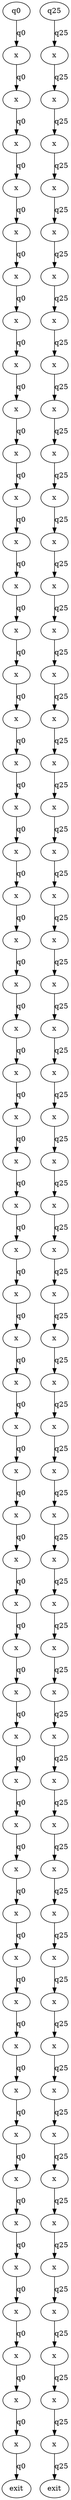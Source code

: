 digraph  {
x_0 [label=x, line=5, order=1];
x_2 [label=x, line=6, order=2];
x_4 [label=x, line=7, order=3];
x_6 [label=x, line=8, order=4];
x_8 [label=x, line=9, order=5];
x_10 [label=x, line=10, order=6];
x_12 [label=x, line=11, order=7];
x_14 [label=x, line=12, order=8];
x_16 [label=x, line=13, order=9];
x_18 [label=x, line=14, order=10];
x_20 [label=x, line=15, order=11];
x_22 [label=x, line=16, order=12];
x_24 [label=x, line=17, order=13];
x_26 [label=x, line=18, order=14];
x_28 [label=x, line=19, order=15];
x_30 [label=x, line=20, order=16];
x_32 [label=x, line=21, order=17];
x_34 [label=x, line=22, order=18];
x_36 [label=x, line=23, order=19];
x_38 [label=x, line=24, order=20];
x_40 [label=x, line=25, order=21];
x_42 [label=x, line=26, order=22];
x_44 [label=x, line=27, order=23];
x_46 [label=x, line=28, order=24];
x_48 [label=x, line=29, order=25];
x_50 [label=x, line=30, order=26];
x_52 [label=x, line=31, order=27];
x_54 [label=x, line=32, order=28];
x_56 [label=x, line=33, order=29];
x_58 [label=x, line=34, order=30];
x_60 [label=x, line=35, order=31];
x_62 [label=x, line=36, order=32];
x_64 [label=x, line=37, order=33];
x_66 [label=x, line=38, order=34];
x_68 [label=x, line=39, order=35];
x_70 [label=x, line=40, order=36];
x_72 [label=x, line=41, order=37];
x_74 [label=x, line=42, order=38];
x_76 [label=x, line=43, order=39];
x_78 [label=x, line=44, order=40];
x_80 [label=x, line=45, order=41];
x_82 [label=x, line=46, order=42];
x_84 [label=x, line=47, order=43];
x_86 [label=x, line=48, order=44];
x_88 [label=x, line=49, order=45];
x_90 [label=x, line=50, order=46];
x_92 [label=x, line=51, order=47];
x_94 [label=x, line=52, order=48];
x_96 [label=x, line=53, order=49];
x_98 [label=x, line=54, order=50];
x_100 [label=x, line=55, order=51];
x_102 [label=x, line=56, order=52];
x_104 [label=x, line=57, order=53];
x_106 [label=x, line=58, order=54];
x_108 [label=x, line=59, order=55];
x_110 [label=x, line=60, order=56];
x_112 [label=x, line=61, order=57];
x_114 [label=x, line=62, order=58];
x_116 [label=x, line=63, order=59];
x_118 [label=x, line=64, order=60];
x_120 [label=x, line=65, order=61];
x_122 [label=x, line=66, order=62];
x_124 [label=x, line=67, order=63];
x_126 [label=x, line=68, order=64];
x_128 [label=x, line=69, order=65];
x_130 [label=x, line=70, order=66];
x_132 [label=x, line=71, order=67];
x_134 [label=x, line=72, order=68];
x_136 [label=x, line=73, order=69];
x_138 [label=x, line=74, order=70];
x_140 [label=x, line=75, order=71];
x_142 [label=x, line=76, order=72];
x_144 [label=x, line=77, order=73];
x_146 [label=x, line=78, order=74];
x_148 [label=x, line=79, order=75];
x_150 [label=x, line=80, order=76];
x_152 [label=x, line=81, order=77];
x_154 [label=x, line=82, order=78];
x_156 [label=x, line=83, order=79];
x_158 [label=x, line=84, order=80];
x_160 [label=x, line=85, order=81];
x_162 [label=x, line=86, order=82];
x_164 [label=x, line=87, order=83];
x_166 [label=x, line=88, order=84];
x_168 [label=x, line=89, order=85];
x_170 [label=x, line=90, order=86];
x_172 [label=x, line=91, order=87];
x_174 [label=x, line=92, order=88];
x_176 [label=x, line=93, order=89];
x_178 [label=x, line=94, order=90];
x_180 [label=x, line=95, order=91];
x_182 [label=x, line=96, order=92];
x_184 [label=x, line=97, order=93];
x_186 [label=x, line=98, order=94];
x_188 [label=x, line=99, order=95];
x_190 [label=x, line=100, order=96];
x_192 [label=x, line=101, order=97];
x_194 [label=x, line=102, order=98];
x_196 [label=x, line=103, order=99];
x_198 [label=x, line=104, order=100];
x_200 [label=x, line=105, order=101];
x_202 [label=x, line=106, order=102];
x_204 [label=x, line=107, order=103];
x_206 [label=x, line=108, order=104];
x_208 [label=x, line=109, order=105];
x_210 [label=x, line=110, order=106];
x_212 [label=x, line=111, order=107];
x_214 [label=x, line=112, order=108];
x_216 [label=x, line=113, order=109];
q0_exit_217 [label=exit, order=8302];
x_218 [label=x, line=114, order=110];
q25_exit_219 [label=exit, order=8302];
q0 [label=q0, order=0];
q25 [label=q25, order=0];
x_0 -> x_4  [key=0, label=q0];
x_2 -> x_6  [key=0, label=q25];
x_4 -> x_8  [key=0, label=q0];
x_6 -> x_10  [key=0, label=q25];
x_8 -> x_12  [key=0, label=q0];
x_10 -> x_14  [key=0, label=q25];
x_12 -> x_16  [key=0, label=q0];
x_14 -> x_18  [key=0, label=q25];
x_16 -> x_20  [key=0, label=q0];
x_18 -> x_22  [key=0, label=q25];
x_20 -> x_24  [key=0, label=q0];
x_22 -> x_26  [key=0, label=q25];
x_24 -> x_28  [key=0, label=q0];
x_26 -> x_30  [key=0, label=q25];
x_28 -> x_32  [key=0, label=q0];
x_30 -> x_34  [key=0, label=q25];
x_32 -> x_36  [key=0, label=q0];
x_34 -> x_38  [key=0, label=q25];
x_36 -> x_40  [key=0, label=q0];
x_38 -> x_42  [key=0, label=q25];
x_40 -> x_44  [key=0, label=q0];
x_42 -> x_46  [key=0, label=q25];
x_44 -> x_48  [key=0, label=q0];
x_46 -> x_50  [key=0, label=q25];
x_48 -> x_52  [key=0, label=q0];
x_50 -> x_54  [key=0, label=q25];
x_52 -> x_56  [key=0, label=q0];
x_54 -> x_58  [key=0, label=q25];
x_56 -> x_60  [key=0, label=q0];
x_58 -> x_62  [key=0, label=q25];
x_60 -> x_64  [key=0, label=q0];
x_62 -> x_66  [key=0, label=q25];
x_64 -> x_68  [key=0, label=q0];
x_66 -> x_70  [key=0, label=q25];
x_68 -> x_72  [key=0, label=q0];
x_70 -> x_74  [key=0, label=q25];
x_72 -> x_76  [key=0, label=q0];
x_74 -> x_78  [key=0, label=q25];
x_76 -> x_80  [key=0, label=q0];
x_78 -> x_82  [key=0, label=q25];
x_80 -> x_84  [key=0, label=q0];
x_82 -> x_86  [key=0, label=q25];
x_84 -> x_88  [key=0, label=q0];
x_86 -> x_90  [key=0, label=q25];
x_88 -> x_92  [key=0, label=q0];
x_90 -> x_94  [key=0, label=q25];
x_92 -> x_96  [key=0, label=q0];
x_94 -> x_98  [key=0, label=q25];
x_96 -> x_100  [key=0, label=q0];
x_98 -> x_102  [key=0, label=q25];
x_100 -> x_104  [key=0, label=q0];
x_102 -> x_106  [key=0, label=q25];
x_104 -> x_108  [key=0, label=q0];
x_106 -> x_110  [key=0, label=q25];
x_108 -> x_112  [key=0, label=q0];
x_110 -> x_114  [key=0, label=q25];
x_112 -> x_116  [key=0, label=q0];
x_114 -> x_118  [key=0, label=q25];
x_116 -> x_120  [key=0, label=q0];
x_118 -> x_122  [key=0, label=q25];
x_120 -> x_124  [key=0, label=q0];
x_122 -> x_126  [key=0, label=q25];
x_124 -> x_128  [key=0, label=q0];
x_126 -> x_130  [key=0, label=q25];
x_128 -> x_132  [key=0, label=q0];
x_130 -> x_134  [key=0, label=q25];
x_132 -> x_136  [key=0, label=q0];
x_134 -> x_138  [key=0, label=q25];
x_136 -> x_140  [key=0, label=q0];
x_138 -> x_142  [key=0, label=q25];
x_140 -> x_144  [key=0, label=q0];
x_142 -> x_146  [key=0, label=q25];
x_144 -> x_148  [key=0, label=q0];
x_146 -> x_150  [key=0, label=q25];
x_148 -> x_152  [key=0, label=q0];
x_150 -> x_154  [key=0, label=q25];
x_152 -> x_156  [key=0, label=q0];
x_154 -> x_158  [key=0, label=q25];
x_156 -> x_160  [key=0, label=q0];
x_158 -> x_162  [key=0, label=q25];
x_160 -> x_164  [key=0, label=q0];
x_162 -> x_166  [key=0, label=q25];
x_164 -> x_168  [key=0, label=q0];
x_166 -> x_170  [key=0, label=q25];
x_168 -> x_172  [key=0, label=q0];
x_170 -> x_174  [key=0, label=q25];
x_172 -> x_176  [key=0, label=q0];
x_174 -> x_178  [key=0, label=q25];
x_176 -> x_180  [key=0, label=q0];
x_178 -> x_182  [key=0, label=q25];
x_180 -> x_184  [key=0, label=q0];
x_182 -> x_186  [key=0, label=q25];
x_184 -> x_188  [key=0, label=q0];
x_186 -> x_190  [key=0, label=q25];
x_188 -> x_192  [key=0, label=q0];
x_190 -> x_194  [key=0, label=q25];
x_192 -> x_196  [key=0, label=q0];
x_194 -> x_198  [key=0, label=q25];
x_196 -> x_200  [key=0, label=q0];
x_198 -> x_202  [key=0, label=q25];
x_200 -> x_204  [key=0, label=q0];
x_202 -> x_206  [key=0, label=q25];
x_204 -> x_208  [key=0, label=q0];
x_206 -> x_210  [key=0, label=q25];
x_208 -> x_212  [key=0, label=q0];
x_210 -> x_214  [key=0, label=q25];
x_212 -> x_216  [key=0, label=q0];
x_214 -> x_218  [key=0, label=q25];
x_216 -> q0_exit_217  [key=0, label=q0];
x_218 -> q25_exit_219  [key=0, label=q25];
q0 -> x_0  [key=0, label=q0];
q25 -> x_2  [key=0, label=q25];
}
